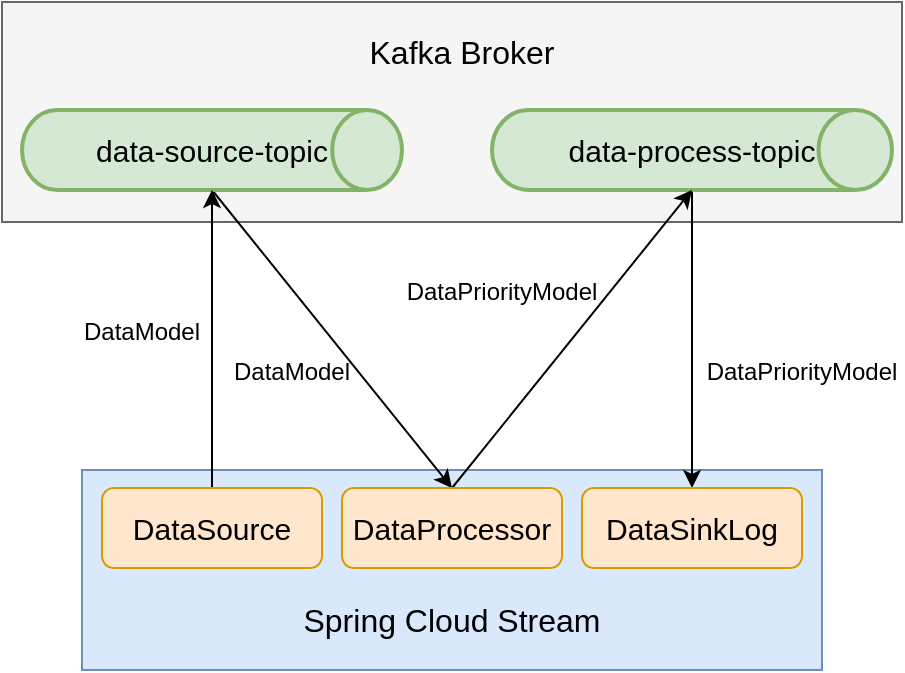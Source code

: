 <mxfile version="21.1.6" type="github">
  <diagram name="페이지-1" id="fyvclGtvah1sjLLH0Wwi">
    <mxGraphModel dx="538" dy="1011" grid="1" gridSize="10" guides="1" tooltips="1" connect="1" arrows="1" fold="1" page="1" pageScale="1" pageWidth="1169" pageHeight="827" math="0" shadow="0">
      <root>
        <mxCell id="0" />
        <mxCell id="1" parent="0" />
        <mxCell id="aYL274KM1TMEV44q2HuJ-7" value="" style="rounded=0;whiteSpace=wrap;html=1;fillColor=#dae8fc;strokeColor=#6c8ebf;" vertex="1" parent="1">
          <mxGeometry x="250" y="364" width="370" height="100" as="geometry" />
        </mxCell>
        <mxCell id="aYL274KM1TMEV44q2HuJ-1" value="" style="rounded=0;whiteSpace=wrap;html=1;fillColor=#f5f5f5;fontColor=#333333;strokeColor=#666666;" vertex="1" parent="1">
          <mxGeometry x="210" y="130" width="450" height="110" as="geometry" />
        </mxCell>
        <mxCell id="aYL274KM1TMEV44q2HuJ-15" style="rounded=0;orthogonalLoop=1;jettySize=auto;html=1;exitX=0.5;exitY=1;exitDx=0;exitDy=0;exitPerimeter=0;entryX=0.5;entryY=0;entryDx=0;entryDy=0;" edge="1" parent="1" source="aYL274KM1TMEV44q2HuJ-3" target="aYL274KM1TMEV44q2HuJ-9">
          <mxGeometry relative="1" as="geometry" />
        </mxCell>
        <mxCell id="aYL274KM1TMEV44q2HuJ-3" value="&lt;font style=&quot;font-size: 15px;&quot;&gt;data-source-topic&lt;/font&gt;" style="strokeWidth=2;html=1;shape=mxgraph.flowchart.direct_data;whiteSpace=wrap;fillColor=#d5e8d4;strokeColor=#82b366;" vertex="1" parent="1">
          <mxGeometry x="220" y="184" width="190" height="40" as="geometry" />
        </mxCell>
        <mxCell id="aYL274KM1TMEV44q2HuJ-17" style="rounded=0;orthogonalLoop=1;jettySize=auto;html=1;exitX=0.5;exitY=1;exitDx=0;exitDy=0;exitPerimeter=0;entryX=0.5;entryY=0;entryDx=0;entryDy=0;" edge="1" parent="1" source="aYL274KM1TMEV44q2HuJ-5" target="aYL274KM1TMEV44q2HuJ-10">
          <mxGeometry relative="1" as="geometry" />
        </mxCell>
        <mxCell id="aYL274KM1TMEV44q2HuJ-5" value="&lt;font style=&quot;font-size: 15px;&quot;&gt;data-process-topic&lt;/font&gt;" style="strokeWidth=2;html=1;shape=mxgraph.flowchart.direct_data;whiteSpace=wrap;align=center;fillColor=#d5e8d4;strokeColor=#82b366;" vertex="1" parent="1">
          <mxGeometry x="455" y="184" width="200" height="40" as="geometry" />
        </mxCell>
        <mxCell id="aYL274KM1TMEV44q2HuJ-6" value="&lt;font style=&quot;font-size: 16px;&quot;&gt;Kafka Broker&lt;/font&gt;" style="text;html=1;strokeColor=none;fillColor=none;align=center;verticalAlign=middle;whiteSpace=wrap;rounded=0;" vertex="1" parent="1">
          <mxGeometry x="385" y="140" width="110" height="30" as="geometry" />
        </mxCell>
        <mxCell id="aYL274KM1TMEV44q2HuJ-14" style="rounded=0;orthogonalLoop=1;jettySize=auto;html=1;exitX=0.5;exitY=0;exitDx=0;exitDy=0;" edge="1" parent="1" source="aYL274KM1TMEV44q2HuJ-8" target="aYL274KM1TMEV44q2HuJ-3">
          <mxGeometry relative="1" as="geometry" />
        </mxCell>
        <mxCell id="aYL274KM1TMEV44q2HuJ-8" value="&lt;font style=&quot;font-size: 15px;&quot;&gt;DataSource&lt;/font&gt;" style="rounded=1;whiteSpace=wrap;html=1;fillColor=#ffe6cc;strokeColor=#d79b00;" vertex="1" parent="1">
          <mxGeometry x="260" y="373" width="110" height="40" as="geometry" />
        </mxCell>
        <mxCell id="aYL274KM1TMEV44q2HuJ-16" style="rounded=0;orthogonalLoop=1;jettySize=auto;html=1;exitX=0.5;exitY=0;exitDx=0;exitDy=0;entryX=0.5;entryY=1;entryDx=0;entryDy=0;entryPerimeter=0;" edge="1" parent="1" source="aYL274KM1TMEV44q2HuJ-9" target="aYL274KM1TMEV44q2HuJ-5">
          <mxGeometry relative="1" as="geometry" />
        </mxCell>
        <mxCell id="aYL274KM1TMEV44q2HuJ-9" value="&lt;font style=&quot;font-size: 15px;&quot;&gt;DataProcessor&lt;/font&gt;" style="rounded=1;whiteSpace=wrap;html=1;fillColor=#ffe6cc;strokeColor=#d79b00;" vertex="1" parent="1">
          <mxGeometry x="380" y="373" width="110" height="40" as="geometry" />
        </mxCell>
        <mxCell id="aYL274KM1TMEV44q2HuJ-10" value="&lt;font style=&quot;font-size: 15px;&quot;&gt;DataSinkLog&lt;/font&gt;" style="rounded=1;whiteSpace=wrap;html=1;fillColor=#ffe6cc;strokeColor=#d79b00;" vertex="1" parent="1">
          <mxGeometry x="500" y="373" width="110" height="40" as="geometry" />
        </mxCell>
        <mxCell id="aYL274KM1TMEV44q2HuJ-11" value="&lt;font style=&quot;font-size: 16px;&quot;&gt;Spring Cloud Stream&lt;/font&gt;" style="text;html=1;strokeColor=none;fillColor=none;align=center;verticalAlign=middle;whiteSpace=wrap;rounded=0;" vertex="1" parent="1">
          <mxGeometry x="350" y="424" width="170" height="30" as="geometry" />
        </mxCell>
        <mxCell id="aYL274KM1TMEV44q2HuJ-18" value="&lt;font style=&quot;font-size: 12px;&quot;&gt;DataModel&lt;/font&gt;" style="text;html=1;strokeColor=none;fillColor=none;align=center;verticalAlign=middle;whiteSpace=wrap;rounded=0;" vertex="1" parent="1">
          <mxGeometry x="250" y="280" width="60" height="30" as="geometry" />
        </mxCell>
        <mxCell id="aYL274KM1TMEV44q2HuJ-19" value="&lt;font style=&quot;font-size: 12px;&quot;&gt;DataModel&lt;/font&gt;" style="text;html=1;strokeColor=none;fillColor=none;align=center;verticalAlign=middle;whiteSpace=wrap;rounded=0;" vertex="1" parent="1">
          <mxGeometry x="325" y="300" width="60" height="30" as="geometry" />
        </mxCell>
        <mxCell id="aYL274KM1TMEV44q2HuJ-20" value="&lt;font style=&quot;font-size: 12px;&quot;&gt;DataPriorityModel&lt;/font&gt;" style="text;html=1;strokeColor=none;fillColor=none;align=center;verticalAlign=middle;whiteSpace=wrap;rounded=0;" vertex="1" parent="1">
          <mxGeometry x="430" y="260" width="60" height="30" as="geometry" />
        </mxCell>
        <mxCell id="aYL274KM1TMEV44q2HuJ-21" value="&lt;font style=&quot;font-size: 12px;&quot;&gt;DataPriorityModel&lt;/font&gt;" style="text;html=1;strokeColor=none;fillColor=none;align=center;verticalAlign=middle;whiteSpace=wrap;rounded=0;" vertex="1" parent="1">
          <mxGeometry x="580" y="300" width="60" height="30" as="geometry" />
        </mxCell>
      </root>
    </mxGraphModel>
  </diagram>
</mxfile>
